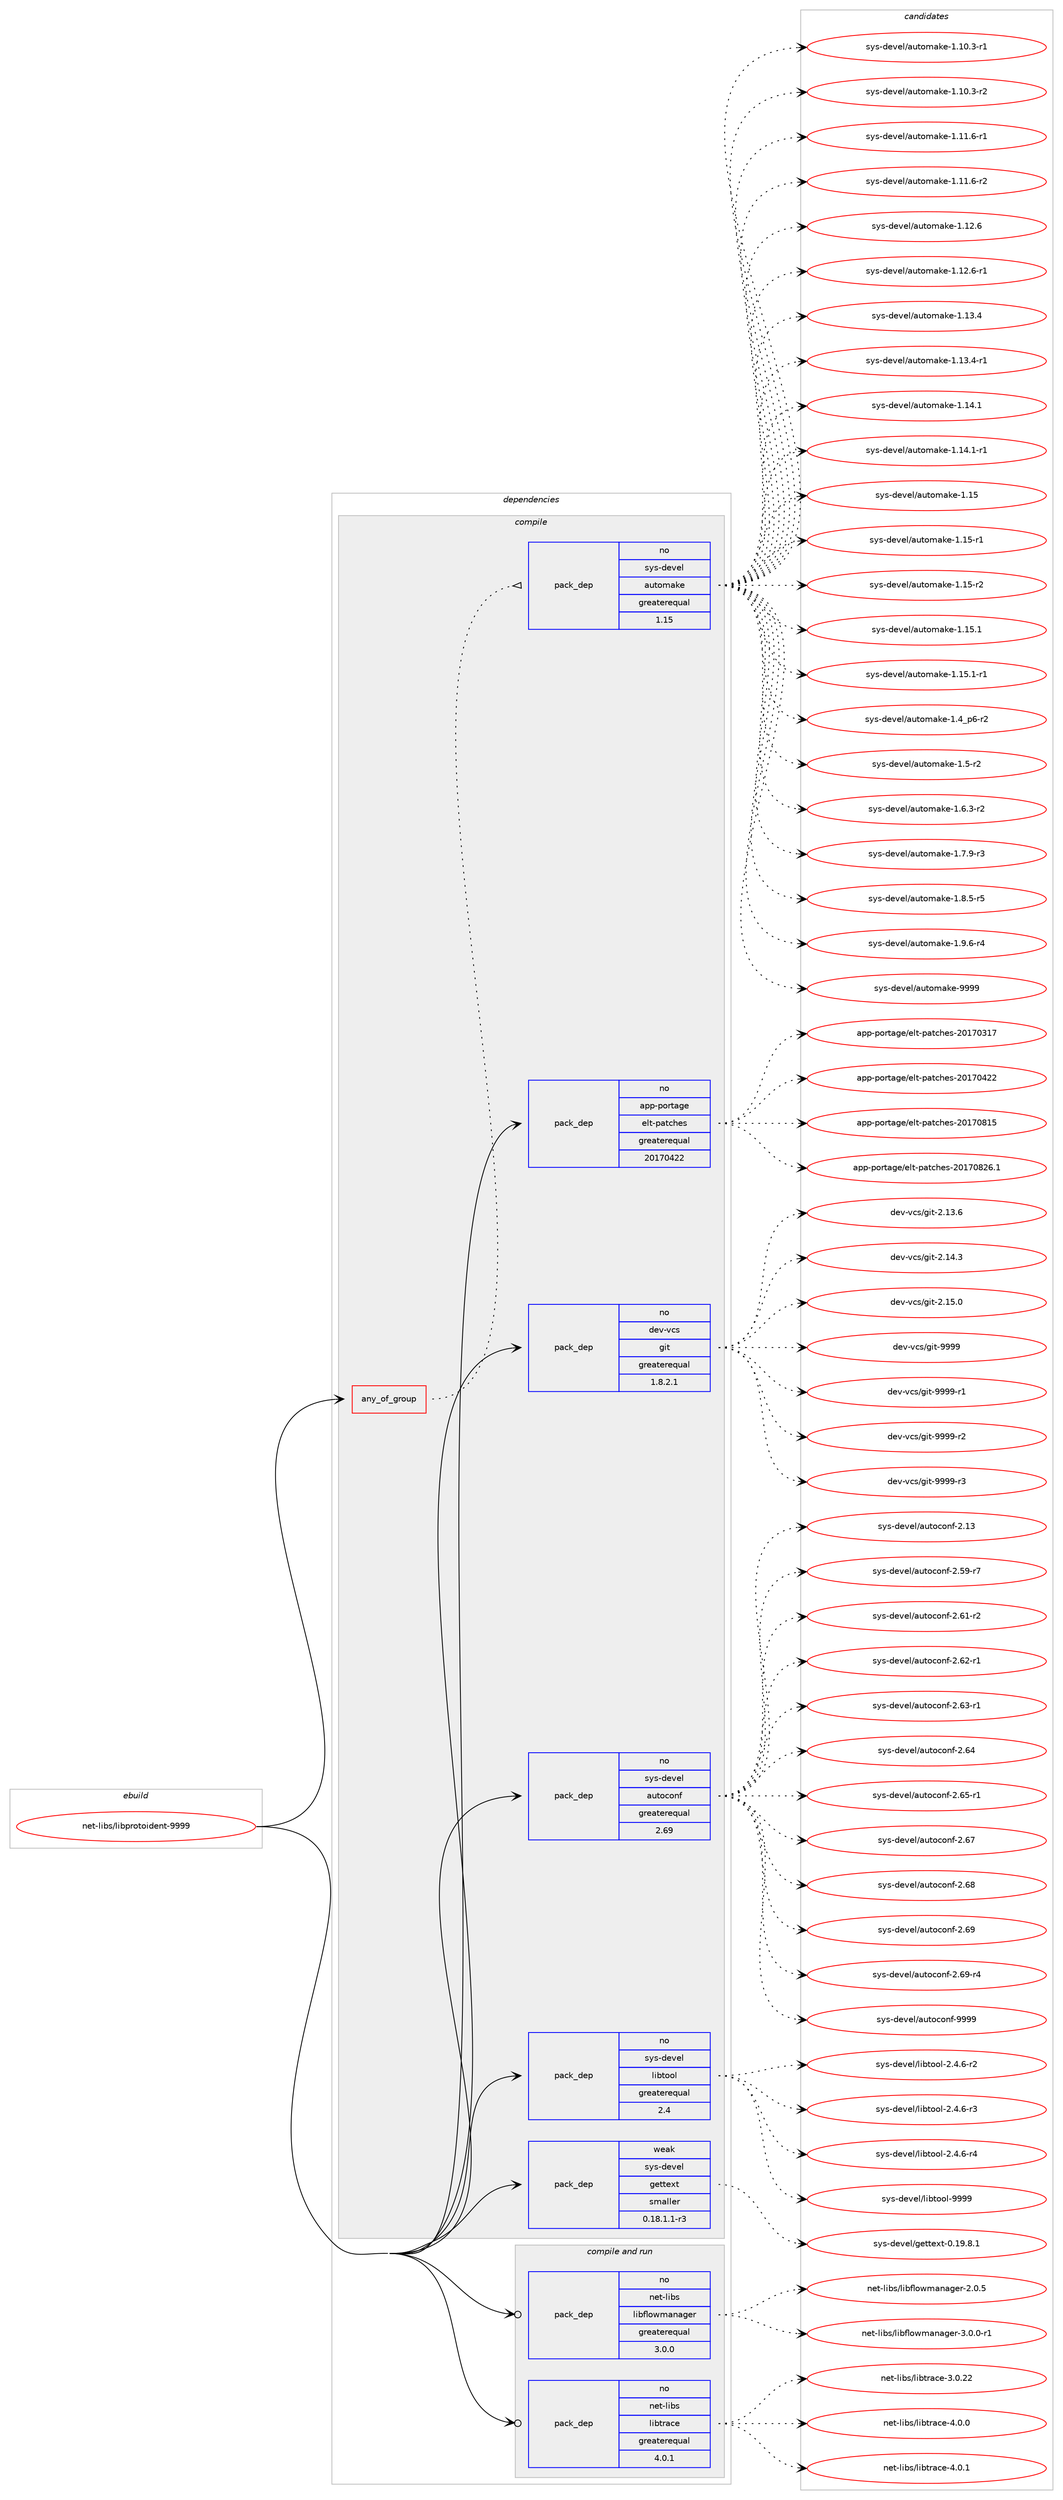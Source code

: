 digraph prolog {

# *************
# Graph options
# *************

newrank=true;
concentrate=true;
compound=true;
graph [rankdir=LR,fontname=Helvetica,fontsize=10,ranksep=1.5];#, ranksep=2.5, nodesep=0.2];
edge  [arrowhead=vee];
node  [fontname=Helvetica,fontsize=10];

# **********
# The ebuild
# **********

subgraph cluster_leftcol {
color=gray;
rank=same;
label=<<i>ebuild</i>>;
id [label="net-libs/libprotoident-9999", color=red, width=4, href="../net-libs/libprotoident-9999.svg"];
}

# ****************
# The dependencies
# ****************

subgraph cluster_midcol {
color=gray;
label=<<i>dependencies</i>>;
subgraph cluster_compile {
fillcolor="#eeeeee";
style=filled;
label=<<i>compile</i>>;
subgraph any6788 {
dependency417724 [label=<<TABLE BORDER="0" CELLBORDER="1" CELLSPACING="0" CELLPADDING="4"><TR><TD CELLPADDING="10">any_of_group</TD></TR></TABLE>>, shape=none, color=red];subgraph pack307448 {
dependency417725 [label=<<TABLE BORDER="0" CELLBORDER="1" CELLSPACING="0" CELLPADDING="4" WIDTH="220"><TR><TD ROWSPAN="6" CELLPADDING="30">pack_dep</TD></TR><TR><TD WIDTH="110">no</TD></TR><TR><TD>sys-devel</TD></TR><TR><TD>automake</TD></TR><TR><TD>greaterequal</TD></TR><TR><TD>1.15</TD></TR></TABLE>>, shape=none, color=blue];
}
dependency417724:e -> dependency417725:w [weight=20,style="dotted",arrowhead="oinv"];
}
id:e -> dependency417724:w [weight=20,style="solid",arrowhead="vee"];
subgraph pack307449 {
dependency417726 [label=<<TABLE BORDER="0" CELLBORDER="1" CELLSPACING="0" CELLPADDING="4" WIDTH="220"><TR><TD ROWSPAN="6" CELLPADDING="30">pack_dep</TD></TR><TR><TD WIDTH="110">no</TD></TR><TR><TD>app-portage</TD></TR><TR><TD>elt-patches</TD></TR><TR><TD>greaterequal</TD></TR><TR><TD>20170422</TD></TR></TABLE>>, shape=none, color=blue];
}
id:e -> dependency417726:w [weight=20,style="solid",arrowhead="vee"];
subgraph pack307450 {
dependency417727 [label=<<TABLE BORDER="0" CELLBORDER="1" CELLSPACING="0" CELLPADDING="4" WIDTH="220"><TR><TD ROWSPAN="6" CELLPADDING="30">pack_dep</TD></TR><TR><TD WIDTH="110">no</TD></TR><TR><TD>dev-vcs</TD></TR><TR><TD>git</TD></TR><TR><TD>greaterequal</TD></TR><TR><TD>1.8.2.1</TD></TR></TABLE>>, shape=none, color=blue];
}
id:e -> dependency417727:w [weight=20,style="solid",arrowhead="vee"];
subgraph pack307451 {
dependency417728 [label=<<TABLE BORDER="0" CELLBORDER="1" CELLSPACING="0" CELLPADDING="4" WIDTH="220"><TR><TD ROWSPAN="6" CELLPADDING="30">pack_dep</TD></TR><TR><TD WIDTH="110">no</TD></TR><TR><TD>sys-devel</TD></TR><TR><TD>autoconf</TD></TR><TR><TD>greaterequal</TD></TR><TR><TD>2.69</TD></TR></TABLE>>, shape=none, color=blue];
}
id:e -> dependency417728:w [weight=20,style="solid",arrowhead="vee"];
subgraph pack307452 {
dependency417729 [label=<<TABLE BORDER="0" CELLBORDER="1" CELLSPACING="0" CELLPADDING="4" WIDTH="220"><TR><TD ROWSPAN="6" CELLPADDING="30">pack_dep</TD></TR><TR><TD WIDTH="110">no</TD></TR><TR><TD>sys-devel</TD></TR><TR><TD>libtool</TD></TR><TR><TD>greaterequal</TD></TR><TR><TD>2.4</TD></TR></TABLE>>, shape=none, color=blue];
}
id:e -> dependency417729:w [weight=20,style="solid",arrowhead="vee"];
subgraph pack307453 {
dependency417730 [label=<<TABLE BORDER="0" CELLBORDER="1" CELLSPACING="0" CELLPADDING="4" WIDTH="220"><TR><TD ROWSPAN="6" CELLPADDING="30">pack_dep</TD></TR><TR><TD WIDTH="110">weak</TD></TR><TR><TD>sys-devel</TD></TR><TR><TD>gettext</TD></TR><TR><TD>smaller</TD></TR><TR><TD>0.18.1.1-r3</TD></TR></TABLE>>, shape=none, color=blue];
}
id:e -> dependency417730:w [weight=20,style="solid",arrowhead="vee"];
}
subgraph cluster_compileandrun {
fillcolor="#eeeeee";
style=filled;
label=<<i>compile and run</i>>;
subgraph pack307454 {
dependency417731 [label=<<TABLE BORDER="0" CELLBORDER="1" CELLSPACING="0" CELLPADDING="4" WIDTH="220"><TR><TD ROWSPAN="6" CELLPADDING="30">pack_dep</TD></TR><TR><TD WIDTH="110">no</TD></TR><TR><TD>net-libs</TD></TR><TR><TD>libflowmanager</TD></TR><TR><TD>greaterequal</TD></TR><TR><TD>3.0.0</TD></TR></TABLE>>, shape=none, color=blue];
}
id:e -> dependency417731:w [weight=20,style="solid",arrowhead="odotvee"];
subgraph pack307455 {
dependency417732 [label=<<TABLE BORDER="0" CELLBORDER="1" CELLSPACING="0" CELLPADDING="4" WIDTH="220"><TR><TD ROWSPAN="6" CELLPADDING="30">pack_dep</TD></TR><TR><TD WIDTH="110">no</TD></TR><TR><TD>net-libs</TD></TR><TR><TD>libtrace</TD></TR><TR><TD>greaterequal</TD></TR><TR><TD>4.0.1</TD></TR></TABLE>>, shape=none, color=blue];
}
id:e -> dependency417732:w [weight=20,style="solid",arrowhead="odotvee"];
}
subgraph cluster_run {
fillcolor="#eeeeee";
style=filled;
label=<<i>run</i>>;
}
}

# **************
# The candidates
# **************

subgraph cluster_choices {
rank=same;
color=gray;
label=<<i>candidates</i>>;

subgraph choice307448 {
color=black;
nodesep=1;
choice11512111545100101118101108479711711611110997107101454946494846514511449 [label="sys-devel/automake-1.10.3-r1", color=red, width=4,href="../sys-devel/automake-1.10.3-r1.svg"];
choice11512111545100101118101108479711711611110997107101454946494846514511450 [label="sys-devel/automake-1.10.3-r2", color=red, width=4,href="../sys-devel/automake-1.10.3-r2.svg"];
choice11512111545100101118101108479711711611110997107101454946494946544511449 [label="sys-devel/automake-1.11.6-r1", color=red, width=4,href="../sys-devel/automake-1.11.6-r1.svg"];
choice11512111545100101118101108479711711611110997107101454946494946544511450 [label="sys-devel/automake-1.11.6-r2", color=red, width=4,href="../sys-devel/automake-1.11.6-r2.svg"];
choice1151211154510010111810110847971171161111099710710145494649504654 [label="sys-devel/automake-1.12.6", color=red, width=4,href="../sys-devel/automake-1.12.6.svg"];
choice11512111545100101118101108479711711611110997107101454946495046544511449 [label="sys-devel/automake-1.12.6-r1", color=red, width=4,href="../sys-devel/automake-1.12.6-r1.svg"];
choice1151211154510010111810110847971171161111099710710145494649514652 [label="sys-devel/automake-1.13.4", color=red, width=4,href="../sys-devel/automake-1.13.4.svg"];
choice11512111545100101118101108479711711611110997107101454946495146524511449 [label="sys-devel/automake-1.13.4-r1", color=red, width=4,href="../sys-devel/automake-1.13.4-r1.svg"];
choice1151211154510010111810110847971171161111099710710145494649524649 [label="sys-devel/automake-1.14.1", color=red, width=4,href="../sys-devel/automake-1.14.1.svg"];
choice11512111545100101118101108479711711611110997107101454946495246494511449 [label="sys-devel/automake-1.14.1-r1", color=red, width=4,href="../sys-devel/automake-1.14.1-r1.svg"];
choice115121115451001011181011084797117116111109971071014549464953 [label="sys-devel/automake-1.15", color=red, width=4,href="../sys-devel/automake-1.15.svg"];
choice1151211154510010111810110847971171161111099710710145494649534511449 [label="sys-devel/automake-1.15-r1", color=red, width=4,href="../sys-devel/automake-1.15-r1.svg"];
choice1151211154510010111810110847971171161111099710710145494649534511450 [label="sys-devel/automake-1.15-r2", color=red, width=4,href="../sys-devel/automake-1.15-r2.svg"];
choice1151211154510010111810110847971171161111099710710145494649534649 [label="sys-devel/automake-1.15.1", color=red, width=4,href="../sys-devel/automake-1.15.1.svg"];
choice11512111545100101118101108479711711611110997107101454946495346494511449 [label="sys-devel/automake-1.15.1-r1", color=red, width=4,href="../sys-devel/automake-1.15.1-r1.svg"];
choice115121115451001011181011084797117116111109971071014549465295112544511450 [label="sys-devel/automake-1.4_p6-r2", color=red, width=4,href="../sys-devel/automake-1.4_p6-r2.svg"];
choice11512111545100101118101108479711711611110997107101454946534511450 [label="sys-devel/automake-1.5-r2", color=red, width=4,href="../sys-devel/automake-1.5-r2.svg"];
choice115121115451001011181011084797117116111109971071014549465446514511450 [label="sys-devel/automake-1.6.3-r2", color=red, width=4,href="../sys-devel/automake-1.6.3-r2.svg"];
choice115121115451001011181011084797117116111109971071014549465546574511451 [label="sys-devel/automake-1.7.9-r3", color=red, width=4,href="../sys-devel/automake-1.7.9-r3.svg"];
choice115121115451001011181011084797117116111109971071014549465646534511453 [label="sys-devel/automake-1.8.5-r5", color=red, width=4,href="../sys-devel/automake-1.8.5-r5.svg"];
choice115121115451001011181011084797117116111109971071014549465746544511452 [label="sys-devel/automake-1.9.6-r4", color=red, width=4,href="../sys-devel/automake-1.9.6-r4.svg"];
choice115121115451001011181011084797117116111109971071014557575757 [label="sys-devel/automake-9999", color=red, width=4,href="../sys-devel/automake-9999.svg"];
dependency417725:e -> choice11512111545100101118101108479711711611110997107101454946494846514511449:w [style=dotted,weight="100"];
dependency417725:e -> choice11512111545100101118101108479711711611110997107101454946494846514511450:w [style=dotted,weight="100"];
dependency417725:e -> choice11512111545100101118101108479711711611110997107101454946494946544511449:w [style=dotted,weight="100"];
dependency417725:e -> choice11512111545100101118101108479711711611110997107101454946494946544511450:w [style=dotted,weight="100"];
dependency417725:e -> choice1151211154510010111810110847971171161111099710710145494649504654:w [style=dotted,weight="100"];
dependency417725:e -> choice11512111545100101118101108479711711611110997107101454946495046544511449:w [style=dotted,weight="100"];
dependency417725:e -> choice1151211154510010111810110847971171161111099710710145494649514652:w [style=dotted,weight="100"];
dependency417725:e -> choice11512111545100101118101108479711711611110997107101454946495146524511449:w [style=dotted,weight="100"];
dependency417725:e -> choice1151211154510010111810110847971171161111099710710145494649524649:w [style=dotted,weight="100"];
dependency417725:e -> choice11512111545100101118101108479711711611110997107101454946495246494511449:w [style=dotted,weight="100"];
dependency417725:e -> choice115121115451001011181011084797117116111109971071014549464953:w [style=dotted,weight="100"];
dependency417725:e -> choice1151211154510010111810110847971171161111099710710145494649534511449:w [style=dotted,weight="100"];
dependency417725:e -> choice1151211154510010111810110847971171161111099710710145494649534511450:w [style=dotted,weight="100"];
dependency417725:e -> choice1151211154510010111810110847971171161111099710710145494649534649:w [style=dotted,weight="100"];
dependency417725:e -> choice11512111545100101118101108479711711611110997107101454946495346494511449:w [style=dotted,weight="100"];
dependency417725:e -> choice115121115451001011181011084797117116111109971071014549465295112544511450:w [style=dotted,weight="100"];
dependency417725:e -> choice11512111545100101118101108479711711611110997107101454946534511450:w [style=dotted,weight="100"];
dependency417725:e -> choice115121115451001011181011084797117116111109971071014549465446514511450:w [style=dotted,weight="100"];
dependency417725:e -> choice115121115451001011181011084797117116111109971071014549465546574511451:w [style=dotted,weight="100"];
dependency417725:e -> choice115121115451001011181011084797117116111109971071014549465646534511453:w [style=dotted,weight="100"];
dependency417725:e -> choice115121115451001011181011084797117116111109971071014549465746544511452:w [style=dotted,weight="100"];
dependency417725:e -> choice115121115451001011181011084797117116111109971071014557575757:w [style=dotted,weight="100"];
}
subgraph choice307449 {
color=black;
nodesep=1;
choice97112112451121111141169710310147101108116451129711699104101115455048495548514955 [label="app-portage/elt-patches-20170317", color=red, width=4,href="../app-portage/elt-patches-20170317.svg"];
choice97112112451121111141169710310147101108116451129711699104101115455048495548525050 [label="app-portage/elt-patches-20170422", color=red, width=4,href="../app-portage/elt-patches-20170422.svg"];
choice97112112451121111141169710310147101108116451129711699104101115455048495548564953 [label="app-portage/elt-patches-20170815", color=red, width=4,href="../app-portage/elt-patches-20170815.svg"];
choice971121124511211111411697103101471011081164511297116991041011154550484955485650544649 [label="app-portage/elt-patches-20170826.1", color=red, width=4,href="../app-portage/elt-patches-20170826.1.svg"];
dependency417726:e -> choice97112112451121111141169710310147101108116451129711699104101115455048495548514955:w [style=dotted,weight="100"];
dependency417726:e -> choice97112112451121111141169710310147101108116451129711699104101115455048495548525050:w [style=dotted,weight="100"];
dependency417726:e -> choice97112112451121111141169710310147101108116451129711699104101115455048495548564953:w [style=dotted,weight="100"];
dependency417726:e -> choice971121124511211111411697103101471011081164511297116991041011154550484955485650544649:w [style=dotted,weight="100"];
}
subgraph choice307450 {
color=black;
nodesep=1;
choice10010111845118991154710310511645504649514654 [label="dev-vcs/git-2.13.6", color=red, width=4,href="../dev-vcs/git-2.13.6.svg"];
choice10010111845118991154710310511645504649524651 [label="dev-vcs/git-2.14.3", color=red, width=4,href="../dev-vcs/git-2.14.3.svg"];
choice10010111845118991154710310511645504649534648 [label="dev-vcs/git-2.15.0", color=red, width=4,href="../dev-vcs/git-2.15.0.svg"];
choice1001011184511899115471031051164557575757 [label="dev-vcs/git-9999", color=red, width=4,href="../dev-vcs/git-9999.svg"];
choice10010111845118991154710310511645575757574511449 [label="dev-vcs/git-9999-r1", color=red, width=4,href="../dev-vcs/git-9999-r1.svg"];
choice10010111845118991154710310511645575757574511450 [label="dev-vcs/git-9999-r2", color=red, width=4,href="../dev-vcs/git-9999-r2.svg"];
choice10010111845118991154710310511645575757574511451 [label="dev-vcs/git-9999-r3", color=red, width=4,href="../dev-vcs/git-9999-r3.svg"];
dependency417727:e -> choice10010111845118991154710310511645504649514654:w [style=dotted,weight="100"];
dependency417727:e -> choice10010111845118991154710310511645504649524651:w [style=dotted,weight="100"];
dependency417727:e -> choice10010111845118991154710310511645504649534648:w [style=dotted,weight="100"];
dependency417727:e -> choice1001011184511899115471031051164557575757:w [style=dotted,weight="100"];
dependency417727:e -> choice10010111845118991154710310511645575757574511449:w [style=dotted,weight="100"];
dependency417727:e -> choice10010111845118991154710310511645575757574511450:w [style=dotted,weight="100"];
dependency417727:e -> choice10010111845118991154710310511645575757574511451:w [style=dotted,weight="100"];
}
subgraph choice307451 {
color=black;
nodesep=1;
choice115121115451001011181011084797117116111991111101024550464951 [label="sys-devel/autoconf-2.13", color=red, width=4,href="../sys-devel/autoconf-2.13.svg"];
choice1151211154510010111810110847971171161119911111010245504653574511455 [label="sys-devel/autoconf-2.59-r7", color=red, width=4,href="../sys-devel/autoconf-2.59-r7.svg"];
choice1151211154510010111810110847971171161119911111010245504654494511450 [label="sys-devel/autoconf-2.61-r2", color=red, width=4,href="../sys-devel/autoconf-2.61-r2.svg"];
choice1151211154510010111810110847971171161119911111010245504654504511449 [label="sys-devel/autoconf-2.62-r1", color=red, width=4,href="../sys-devel/autoconf-2.62-r1.svg"];
choice1151211154510010111810110847971171161119911111010245504654514511449 [label="sys-devel/autoconf-2.63-r1", color=red, width=4,href="../sys-devel/autoconf-2.63-r1.svg"];
choice115121115451001011181011084797117116111991111101024550465452 [label="sys-devel/autoconf-2.64", color=red, width=4,href="../sys-devel/autoconf-2.64.svg"];
choice1151211154510010111810110847971171161119911111010245504654534511449 [label="sys-devel/autoconf-2.65-r1", color=red, width=4,href="../sys-devel/autoconf-2.65-r1.svg"];
choice115121115451001011181011084797117116111991111101024550465455 [label="sys-devel/autoconf-2.67", color=red, width=4,href="../sys-devel/autoconf-2.67.svg"];
choice115121115451001011181011084797117116111991111101024550465456 [label="sys-devel/autoconf-2.68", color=red, width=4,href="../sys-devel/autoconf-2.68.svg"];
choice115121115451001011181011084797117116111991111101024550465457 [label="sys-devel/autoconf-2.69", color=red, width=4,href="../sys-devel/autoconf-2.69.svg"];
choice1151211154510010111810110847971171161119911111010245504654574511452 [label="sys-devel/autoconf-2.69-r4", color=red, width=4,href="../sys-devel/autoconf-2.69-r4.svg"];
choice115121115451001011181011084797117116111991111101024557575757 [label="sys-devel/autoconf-9999", color=red, width=4,href="../sys-devel/autoconf-9999.svg"];
dependency417728:e -> choice115121115451001011181011084797117116111991111101024550464951:w [style=dotted,weight="100"];
dependency417728:e -> choice1151211154510010111810110847971171161119911111010245504653574511455:w [style=dotted,weight="100"];
dependency417728:e -> choice1151211154510010111810110847971171161119911111010245504654494511450:w [style=dotted,weight="100"];
dependency417728:e -> choice1151211154510010111810110847971171161119911111010245504654504511449:w [style=dotted,weight="100"];
dependency417728:e -> choice1151211154510010111810110847971171161119911111010245504654514511449:w [style=dotted,weight="100"];
dependency417728:e -> choice115121115451001011181011084797117116111991111101024550465452:w [style=dotted,weight="100"];
dependency417728:e -> choice1151211154510010111810110847971171161119911111010245504654534511449:w [style=dotted,weight="100"];
dependency417728:e -> choice115121115451001011181011084797117116111991111101024550465455:w [style=dotted,weight="100"];
dependency417728:e -> choice115121115451001011181011084797117116111991111101024550465456:w [style=dotted,weight="100"];
dependency417728:e -> choice115121115451001011181011084797117116111991111101024550465457:w [style=dotted,weight="100"];
dependency417728:e -> choice1151211154510010111810110847971171161119911111010245504654574511452:w [style=dotted,weight="100"];
dependency417728:e -> choice115121115451001011181011084797117116111991111101024557575757:w [style=dotted,weight="100"];
}
subgraph choice307452 {
color=black;
nodesep=1;
choice1151211154510010111810110847108105981161111111084550465246544511450 [label="sys-devel/libtool-2.4.6-r2", color=red, width=4,href="../sys-devel/libtool-2.4.6-r2.svg"];
choice1151211154510010111810110847108105981161111111084550465246544511451 [label="sys-devel/libtool-2.4.6-r3", color=red, width=4,href="../sys-devel/libtool-2.4.6-r3.svg"];
choice1151211154510010111810110847108105981161111111084550465246544511452 [label="sys-devel/libtool-2.4.6-r4", color=red, width=4,href="../sys-devel/libtool-2.4.6-r4.svg"];
choice1151211154510010111810110847108105981161111111084557575757 [label="sys-devel/libtool-9999", color=red, width=4,href="../sys-devel/libtool-9999.svg"];
dependency417729:e -> choice1151211154510010111810110847108105981161111111084550465246544511450:w [style=dotted,weight="100"];
dependency417729:e -> choice1151211154510010111810110847108105981161111111084550465246544511451:w [style=dotted,weight="100"];
dependency417729:e -> choice1151211154510010111810110847108105981161111111084550465246544511452:w [style=dotted,weight="100"];
dependency417729:e -> choice1151211154510010111810110847108105981161111111084557575757:w [style=dotted,weight="100"];
}
subgraph choice307453 {
color=black;
nodesep=1;
choice1151211154510010111810110847103101116116101120116454846495746564649 [label="sys-devel/gettext-0.19.8.1", color=red, width=4,href="../sys-devel/gettext-0.19.8.1.svg"];
dependency417730:e -> choice1151211154510010111810110847103101116116101120116454846495746564649:w [style=dotted,weight="100"];
}
subgraph choice307454 {
color=black;
nodesep=1;
choice110101116451081059811547108105981021081111191099711097103101114455046484653 [label="net-libs/libflowmanager-2.0.5", color=red, width=4,href="../net-libs/libflowmanager-2.0.5.svg"];
choice1101011164510810598115471081059810210811111910997110971031011144551464846484511449 [label="net-libs/libflowmanager-3.0.0-r1", color=red, width=4,href="../net-libs/libflowmanager-3.0.0-r1.svg"];
dependency417731:e -> choice110101116451081059811547108105981021081111191099711097103101114455046484653:w [style=dotted,weight="100"];
dependency417731:e -> choice1101011164510810598115471081059810210811111910997110971031011144551464846484511449:w [style=dotted,weight="100"];
}
subgraph choice307455 {
color=black;
nodesep=1;
choice11010111645108105981154710810598116114979910145514648465050 [label="net-libs/libtrace-3.0.22", color=red, width=4,href="../net-libs/libtrace-3.0.22.svg"];
choice110101116451081059811547108105981161149799101455246484648 [label="net-libs/libtrace-4.0.0", color=red, width=4,href="../net-libs/libtrace-4.0.0.svg"];
choice110101116451081059811547108105981161149799101455246484649 [label="net-libs/libtrace-4.0.1", color=red, width=4,href="../net-libs/libtrace-4.0.1.svg"];
dependency417732:e -> choice11010111645108105981154710810598116114979910145514648465050:w [style=dotted,weight="100"];
dependency417732:e -> choice110101116451081059811547108105981161149799101455246484648:w [style=dotted,weight="100"];
dependency417732:e -> choice110101116451081059811547108105981161149799101455246484649:w [style=dotted,weight="100"];
}
}

}
